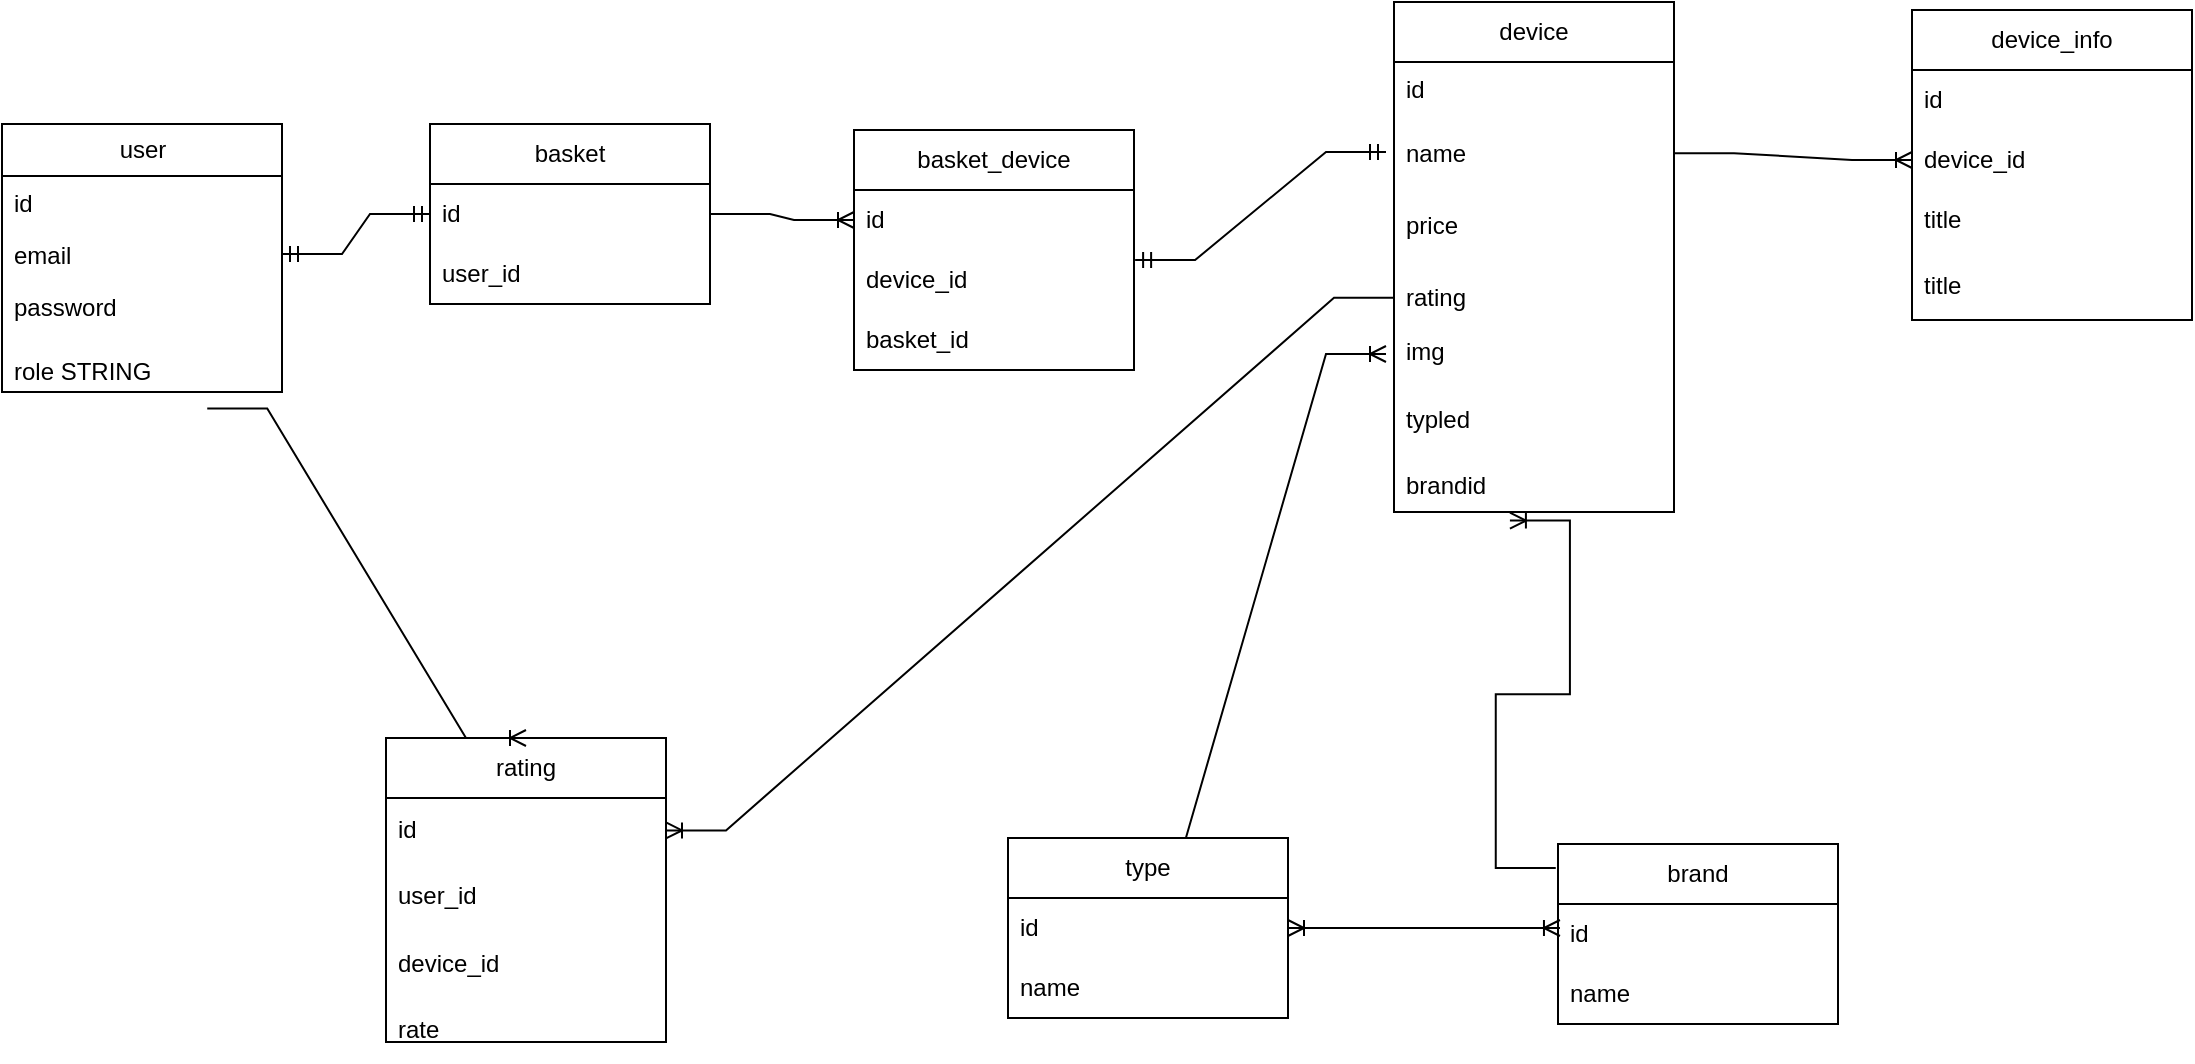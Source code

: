 <mxfile version="24.6.2" type="device">
  <diagram name="Страница — 1" id="LIYZiBhB4F2YpBklJ-vl">
    <mxGraphModel dx="654" dy="774" grid="0" gridSize="10" guides="1" tooltips="1" connect="1" arrows="1" fold="1" page="1" pageScale="1" pageWidth="827" pageHeight="1169" math="0" shadow="0">
      <root>
        <mxCell id="0" />
        <mxCell id="1" parent="0" />
        <mxCell id="ZX35pbUX5DgEbcpADl0Y-1" value="user" style="swimlane;fontStyle=0;childLayout=stackLayout;horizontal=1;startSize=26;fillColor=none;horizontalStack=0;resizeParent=1;resizeParentMax=0;resizeLast=0;collapsible=1;marginBottom=0;html=1;" vertex="1" parent="1">
          <mxGeometry x="90" y="100" width="140" height="134" as="geometry" />
        </mxCell>
        <mxCell id="ZX35pbUX5DgEbcpADl0Y-2" value="id" style="text;strokeColor=none;fillColor=none;align=left;verticalAlign=top;spacingLeft=4;spacingRight=4;overflow=hidden;rotatable=0;points=[[0,0.5],[1,0.5]];portConstraint=eastwest;whiteSpace=wrap;html=1;" vertex="1" parent="ZX35pbUX5DgEbcpADl0Y-1">
          <mxGeometry y="26" width="140" height="26" as="geometry" />
        </mxCell>
        <mxCell id="ZX35pbUX5DgEbcpADl0Y-3" value="email" style="text;strokeColor=none;fillColor=none;align=left;verticalAlign=top;spacingLeft=4;spacingRight=4;overflow=hidden;rotatable=0;points=[[0,0.5],[1,0.5]];portConstraint=eastwest;whiteSpace=wrap;html=1;" vertex="1" parent="ZX35pbUX5DgEbcpADl0Y-1">
          <mxGeometry y="52" width="140" height="26" as="geometry" />
        </mxCell>
        <mxCell id="ZX35pbUX5DgEbcpADl0Y-4" value="password" style="text;strokeColor=none;fillColor=none;align=left;verticalAlign=top;spacingLeft=4;spacingRight=4;overflow=hidden;rotatable=0;points=[[0,0.5],[1,0.5]];portConstraint=eastwest;whiteSpace=wrap;html=1;" vertex="1" parent="ZX35pbUX5DgEbcpADl0Y-1">
          <mxGeometry y="78" width="140" height="56" as="geometry" />
        </mxCell>
        <mxCell id="ZX35pbUX5DgEbcpADl0Y-14" value="role STRING" style="text;strokeColor=none;fillColor=none;align=left;verticalAlign=top;spacingLeft=4;spacingRight=4;overflow=hidden;rotatable=0;points=[[0,0.5],[1,0.5]];portConstraint=eastwest;whiteSpace=wrap;html=1;" vertex="1" parent="1">
          <mxGeometry x="90" y="210" width="140" height="32" as="geometry" />
        </mxCell>
        <mxCell id="ZX35pbUX5DgEbcpADl0Y-23" value="basket" style="swimlane;fontStyle=0;childLayout=stackLayout;horizontal=1;startSize=30;horizontalStack=0;resizeParent=1;resizeParentMax=0;resizeLast=0;collapsible=1;marginBottom=0;whiteSpace=wrap;html=1;" vertex="1" parent="1">
          <mxGeometry x="304" y="100" width="140" height="90" as="geometry" />
        </mxCell>
        <mxCell id="ZX35pbUX5DgEbcpADl0Y-24" value="id" style="text;strokeColor=none;fillColor=none;align=left;verticalAlign=middle;spacingLeft=4;spacingRight=4;overflow=hidden;points=[[0,0.5],[1,0.5]];portConstraint=eastwest;rotatable=0;whiteSpace=wrap;html=1;" vertex="1" parent="ZX35pbUX5DgEbcpADl0Y-23">
          <mxGeometry y="30" width="140" height="30" as="geometry" />
        </mxCell>
        <mxCell id="ZX35pbUX5DgEbcpADl0Y-25" value="user_id" style="text;strokeColor=none;fillColor=none;align=left;verticalAlign=middle;spacingLeft=4;spacingRight=4;overflow=hidden;points=[[0,0.5],[1,0.5]];portConstraint=eastwest;rotatable=0;whiteSpace=wrap;html=1;" vertex="1" parent="ZX35pbUX5DgEbcpADl0Y-23">
          <mxGeometry y="60" width="140" height="30" as="geometry" />
        </mxCell>
        <mxCell id="ZX35pbUX5DgEbcpADl0Y-27" value="basket_device" style="swimlane;fontStyle=0;childLayout=stackLayout;horizontal=1;startSize=30;horizontalStack=0;resizeParent=1;resizeParentMax=0;resizeLast=0;collapsible=1;marginBottom=0;whiteSpace=wrap;html=1;" vertex="1" parent="1">
          <mxGeometry x="516" y="103" width="140" height="120" as="geometry" />
        </mxCell>
        <mxCell id="ZX35pbUX5DgEbcpADl0Y-28" value="id" style="text;strokeColor=none;fillColor=none;align=left;verticalAlign=middle;spacingLeft=4;spacingRight=4;overflow=hidden;points=[[0,0.5],[1,0.5]];portConstraint=eastwest;rotatable=0;whiteSpace=wrap;html=1;" vertex="1" parent="ZX35pbUX5DgEbcpADl0Y-27">
          <mxGeometry y="30" width="140" height="30" as="geometry" />
        </mxCell>
        <mxCell id="ZX35pbUX5DgEbcpADl0Y-29" value="device_id" style="text;strokeColor=none;fillColor=none;align=left;verticalAlign=middle;spacingLeft=4;spacingRight=4;overflow=hidden;points=[[0,0.5],[1,0.5]];portConstraint=eastwest;rotatable=0;whiteSpace=wrap;html=1;" vertex="1" parent="ZX35pbUX5DgEbcpADl0Y-27">
          <mxGeometry y="60" width="140" height="30" as="geometry" />
        </mxCell>
        <mxCell id="ZX35pbUX5DgEbcpADl0Y-30" value="basket_id" style="text;strokeColor=none;fillColor=none;align=left;verticalAlign=middle;spacingLeft=4;spacingRight=4;overflow=hidden;points=[[0,0.5],[1,0.5]];portConstraint=eastwest;rotatable=0;whiteSpace=wrap;html=1;" vertex="1" parent="ZX35pbUX5DgEbcpADl0Y-27">
          <mxGeometry y="90" width="140" height="30" as="geometry" />
        </mxCell>
        <mxCell id="ZX35pbUX5DgEbcpADl0Y-42" value="" style="group" vertex="1" connectable="0" parent="1">
          <mxGeometry x="786" y="39" width="140" height="292" as="geometry" />
        </mxCell>
        <mxCell id="ZX35pbUX5DgEbcpADl0Y-37" value="img" style="text;strokeColor=none;fillColor=none;align=left;verticalAlign=middle;spacingLeft=4;spacingRight=4;overflow=hidden;points=[[0,0.5],[1,0.5]];portConstraint=eastwest;rotatable=0;whiteSpace=wrap;html=1;" vertex="1" parent="ZX35pbUX5DgEbcpADl0Y-42">
          <mxGeometry y="158.84" width="140" height="33.29" as="geometry" />
        </mxCell>
        <mxCell id="ZX35pbUX5DgEbcpADl0Y-31" value="device" style="swimlane;fontStyle=0;childLayout=stackLayout;horizontal=1;startSize=30;horizontalStack=0;resizeParent=1;resizeParentMax=0;resizeLast=0;collapsible=1;marginBottom=0;whiteSpace=wrap;html=1;container=0;" vertex="1" parent="ZX35pbUX5DgEbcpADl0Y-42">
          <mxGeometry width="140" height="255" as="geometry" />
        </mxCell>
        <mxCell id="ZX35pbUX5DgEbcpADl0Y-35" value="rating" style="text;strokeColor=none;fillColor=none;align=left;verticalAlign=middle;spacingLeft=4;spacingRight=4;overflow=hidden;points=[[0,0.5],[1,0.5]];portConstraint=eastwest;rotatable=0;whiteSpace=wrap;html=1;" vertex="1" parent="ZX35pbUX5DgEbcpADl0Y-42">
          <mxGeometry y="131.257" width="140" height="33.29" as="geometry" />
        </mxCell>
        <mxCell id="ZX35pbUX5DgEbcpADl0Y-39" value="typled" style="text;strokeColor=none;fillColor=none;align=left;verticalAlign=middle;spacingLeft=4;spacingRight=4;overflow=hidden;points=[[0,0.5],[1,0.5]];portConstraint=eastwest;rotatable=0;whiteSpace=wrap;html=1;" vertex="1" parent="ZX35pbUX5DgEbcpADl0Y-42">
          <mxGeometry y="192.13" width="140" height="33.29" as="geometry" />
        </mxCell>
        <mxCell id="ZX35pbUX5DgEbcpADl0Y-40" value="brandid" style="text;strokeColor=none;fillColor=none;align=left;verticalAlign=middle;spacingLeft=4;spacingRight=4;overflow=hidden;points=[[0,0.5],[1,0.5]];portConstraint=eastwest;rotatable=0;whiteSpace=wrap;html=1;" vertex="1" parent="ZX35pbUX5DgEbcpADl0Y-42">
          <mxGeometry y="225.42" width="140" height="33.29" as="geometry" />
        </mxCell>
        <mxCell id="ZX35pbUX5DgEbcpADl0Y-32" value="id" style="text;strokeColor=none;fillColor=none;align=left;verticalAlign=middle;spacingLeft=4;spacingRight=4;overflow=hidden;points=[[0,0.5],[1,0.5]];portConstraint=eastwest;rotatable=0;whiteSpace=wrap;html=1;container=0;" vertex="1" parent="ZX35pbUX5DgEbcpADl0Y-42">
          <mxGeometry y="28.534" width="140" height="31.388" as="geometry" />
        </mxCell>
        <mxCell id="ZX35pbUX5DgEbcpADl0Y-33" value="name" style="text;strokeColor=none;fillColor=none;align=left;verticalAlign=middle;spacingLeft=4;spacingRight=4;overflow=hidden;points=[[0,0.5],[1,0.5]];portConstraint=eastwest;rotatable=0;whiteSpace=wrap;html=1;container=0;" vertex="1" parent="ZX35pbUX5DgEbcpADl0Y-42">
          <mxGeometry y="59.922" width="140" height="31.388" as="geometry" />
        </mxCell>
        <mxCell id="ZX35pbUX5DgEbcpADl0Y-34" value="price" style="text;strokeColor=none;fillColor=none;align=left;verticalAlign=middle;spacingLeft=4;spacingRight=4;overflow=hidden;points=[[0,0.5],[1,0.5]];portConstraint=eastwest;rotatable=0;whiteSpace=wrap;html=1;container=0;" vertex="1" parent="ZX35pbUX5DgEbcpADl0Y-42">
          <mxGeometry y="91.309" width="140" height="40.899" as="geometry" />
        </mxCell>
        <mxCell id="ZX35pbUX5DgEbcpADl0Y-50" value="" style="group" vertex="1" connectable="0" parent="1">
          <mxGeometry x="1045" y="43" width="140" height="150" as="geometry" />
        </mxCell>
        <mxCell id="ZX35pbUX5DgEbcpADl0Y-45" value="device_info" style="swimlane;fontStyle=0;childLayout=stackLayout;horizontal=1;startSize=30;horizontalStack=0;resizeParent=1;resizeParentMax=0;resizeLast=0;collapsible=1;marginBottom=0;whiteSpace=wrap;html=1;" vertex="1" parent="ZX35pbUX5DgEbcpADl0Y-50">
          <mxGeometry width="140" height="155" as="geometry" />
        </mxCell>
        <mxCell id="ZX35pbUX5DgEbcpADl0Y-46" value="id" style="text;strokeColor=none;fillColor=none;align=left;verticalAlign=middle;spacingLeft=4;spacingRight=4;overflow=hidden;points=[[0,0.5],[1,0.5]];portConstraint=eastwest;rotatable=0;whiteSpace=wrap;html=1;" vertex="1" parent="ZX35pbUX5DgEbcpADl0Y-45">
          <mxGeometry y="30" width="140" height="30" as="geometry" />
        </mxCell>
        <mxCell id="ZX35pbUX5DgEbcpADl0Y-47" value="device_id" style="text;strokeColor=none;fillColor=none;align=left;verticalAlign=middle;spacingLeft=4;spacingRight=4;overflow=hidden;points=[[0,0.5],[1,0.5]];portConstraint=eastwest;rotatable=0;whiteSpace=wrap;html=1;" vertex="1" parent="ZX35pbUX5DgEbcpADl0Y-45">
          <mxGeometry y="60" width="140" height="30" as="geometry" />
        </mxCell>
        <mxCell id="ZX35pbUX5DgEbcpADl0Y-49" value="title&lt;span style=&quot;color: rgba(0, 0, 0, 0); font-family: monospace; font-size: 0px; text-wrap: nowrap;&quot;&gt;%3CmxGraphModel%3E%3Croot%3E%3CmxCell%20id%3D%220%22%2F%3E%3CmxCell%20id%3D%221%22%20parent%3D%220%22%2F%3E%3CmxCell%20id%3D%222%22%20value%3D%22price%22%20style%3D%22text%3BstrokeColor%3Dnone%3BfillColor%3Dnone%3Balign%3Dleft%3BverticalAlign%3Dmiddle%3BspacingLeft%3D4%3BspacingRight%3D4%3Boverflow%3Dhidden%3Bpoints%3D%5B%5B0%2C0.5%5D%2C%5B1%2C0.5%5D%5D%3BportConstraint%3Deastwest%3Brotatable%3D0%3BwhiteSpace%3Dwrap%3Bhtml%3D1%3B%22%20vertex%3D%221%22%20parent%3D%221%22%3E%3CmxGeometry%20x%3D%22748%22%20y%3D%22190%22%20width%3D%22140%22%20height%3D%2235%22%20as%3D%22geometry%22%2F%3E%3C%2FmxCell%3E%3C%2Froot%3E%3C%2FmxGraphModel%3E&lt;/span&gt;" style="text;strokeColor=none;fillColor=none;align=left;verticalAlign=middle;spacingLeft=4;spacingRight=4;overflow=hidden;points=[[0,0.5],[1,0.5]];portConstraint=eastwest;rotatable=0;whiteSpace=wrap;html=1;" vertex="1" parent="ZX35pbUX5DgEbcpADl0Y-45">
          <mxGeometry y="90" width="140" height="30" as="geometry" />
        </mxCell>
        <mxCell id="ZX35pbUX5DgEbcpADl0Y-48" value="title&lt;span style=&quot;color: rgba(0, 0, 0, 0); font-family: monospace; font-size: 0px; text-wrap: nowrap;&quot;&gt;%3CmxGraphModel%3E%3Croot%3E%3CmxCell%20id%3D%220%22%2F%3E%3CmxCell%20id%3D%221%22%20parent%3D%220%22%2F%3E%3CmxCell%20id%3D%222%22%20value%3D%22price%22%20style%3D%22text%3BstrokeColor%3Dnone%3BfillColor%3Dnone%3Balign%3Dleft%3BverticalAlign%3Dmiddle%3BspacingLeft%3D4%3BspacingRight%3D4%3Boverflow%3Dhidden%3Bpoints%3D%5B%5B0%2C0.5%5D%2C%5B1%2C0.5%5D%5D%3BportConstraint%3Deastwest%3Brotatable%3D0%3BwhiteSpace%3Dwrap%3Bhtml%3D1%3B%22%20vertex%3D%221%22%20parent%3D%221%22%3E%3CmxGeometry%20x%3D%22748%22%20y%3D%22190%22%20width%3D%22140%22%20height%3D%2235%22%20as%3D%22geometry%22%2F%3E%3C%2FmxCell%3E%3C%2Froot%3E%3C%2FmxGraphModel%3E&lt;/span&gt;" style="text;strokeColor=none;fillColor=none;align=left;verticalAlign=middle;spacingLeft=4;spacingRight=4;overflow=hidden;points=[[0,0.5],[1,0.5]];portConstraint=eastwest;rotatable=0;whiteSpace=wrap;html=1;" vertex="1" parent="ZX35pbUX5DgEbcpADl0Y-45">
          <mxGeometry y="120" width="140" height="35" as="geometry" />
        </mxCell>
        <mxCell id="ZX35pbUX5DgEbcpADl0Y-51" value="type" style="swimlane;fontStyle=0;childLayout=stackLayout;horizontal=1;startSize=30;horizontalStack=0;resizeParent=1;resizeParentMax=0;resizeLast=0;collapsible=1;marginBottom=0;whiteSpace=wrap;html=1;" vertex="1" parent="1">
          <mxGeometry x="593" y="457" width="140" height="90" as="geometry" />
        </mxCell>
        <mxCell id="ZX35pbUX5DgEbcpADl0Y-52" value="id" style="text;strokeColor=none;fillColor=none;align=left;verticalAlign=middle;spacingLeft=4;spacingRight=4;overflow=hidden;points=[[0,0.5],[1,0.5]];portConstraint=eastwest;rotatable=0;whiteSpace=wrap;html=1;" vertex="1" parent="ZX35pbUX5DgEbcpADl0Y-51">
          <mxGeometry y="30" width="140" height="30" as="geometry" />
        </mxCell>
        <mxCell id="ZX35pbUX5DgEbcpADl0Y-53" value="name" style="text;strokeColor=none;fillColor=none;align=left;verticalAlign=middle;spacingLeft=4;spacingRight=4;overflow=hidden;points=[[0,0.5],[1,0.5]];portConstraint=eastwest;rotatable=0;whiteSpace=wrap;html=1;" vertex="1" parent="ZX35pbUX5DgEbcpADl0Y-51">
          <mxGeometry y="60" width="140" height="30" as="geometry" />
        </mxCell>
        <mxCell id="ZX35pbUX5DgEbcpADl0Y-55" value="brand" style="swimlane;fontStyle=0;childLayout=stackLayout;horizontal=1;startSize=30;horizontalStack=0;resizeParent=1;resizeParentMax=0;resizeLast=0;collapsible=1;marginBottom=0;whiteSpace=wrap;html=1;" vertex="1" parent="1">
          <mxGeometry x="868" y="460" width="140" height="90" as="geometry" />
        </mxCell>
        <mxCell id="ZX35pbUX5DgEbcpADl0Y-56" value="id" style="text;strokeColor=none;fillColor=none;align=left;verticalAlign=middle;spacingLeft=4;spacingRight=4;overflow=hidden;points=[[0,0.5],[1,0.5]];portConstraint=eastwest;rotatable=0;whiteSpace=wrap;html=1;" vertex="1" parent="ZX35pbUX5DgEbcpADl0Y-55">
          <mxGeometry y="30" width="140" height="30" as="geometry" />
        </mxCell>
        <mxCell id="ZX35pbUX5DgEbcpADl0Y-57" value="name" style="text;strokeColor=none;fillColor=none;align=left;verticalAlign=middle;spacingLeft=4;spacingRight=4;overflow=hidden;points=[[0,0.5],[1,0.5]];portConstraint=eastwest;rotatable=0;whiteSpace=wrap;html=1;" vertex="1" parent="ZX35pbUX5DgEbcpADl0Y-55">
          <mxGeometry y="60" width="140" height="30" as="geometry" />
        </mxCell>
        <mxCell id="ZX35pbUX5DgEbcpADl0Y-59" value="rating" style="swimlane;fontStyle=0;childLayout=stackLayout;horizontal=1;startSize=30;horizontalStack=0;resizeParent=1;resizeParentMax=0;resizeLast=0;collapsible=1;marginBottom=0;whiteSpace=wrap;html=1;container=0;" vertex="1" parent="1">
          <mxGeometry x="282" y="407" width="140" height="152" as="geometry" />
        </mxCell>
        <mxCell id="ZX35pbUX5DgEbcpADl0Y-63" value="rate" style="text;strokeColor=none;fillColor=none;align=left;verticalAlign=middle;spacingLeft=4;spacingRight=4;overflow=hidden;points=[[0,0.5],[1,0.5]];portConstraint=eastwest;rotatable=0;whiteSpace=wrap;html=1;container=0;" vertex="1" parent="1">
          <mxGeometry x="282" y="536.548" width="140" height="32.387" as="geometry" />
        </mxCell>
        <mxCell id="ZX35pbUX5DgEbcpADl0Y-60" value="id" style="text;strokeColor=none;fillColor=none;align=left;verticalAlign=middle;spacingLeft=4;spacingRight=4;overflow=hidden;points=[[0,0.5],[1,0.5]];portConstraint=eastwest;rotatable=0;whiteSpace=wrap;html=1;container=0;" vertex="1" parent="1">
          <mxGeometry x="282" y="437" width="140" height="32.387" as="geometry" />
        </mxCell>
        <mxCell id="ZX35pbUX5DgEbcpADl0Y-61" value="user_id" style="text;strokeColor=none;fillColor=none;align=left;verticalAlign=middle;spacingLeft=4;spacingRight=4;overflow=hidden;points=[[0,0.5],[1,0.5]];portConstraint=eastwest;rotatable=0;whiteSpace=wrap;html=1;container=0;" vertex="1" parent="1">
          <mxGeometry x="282" y="469.387" width="140" height="32.387" as="geometry" />
        </mxCell>
        <mxCell id="ZX35pbUX5DgEbcpADl0Y-62" value="device_id" style="text;strokeColor=none;fillColor=none;align=left;verticalAlign=middle;spacingLeft=4;spacingRight=4;overflow=hidden;points=[[0,0.5],[1,0.5]];portConstraint=eastwest;rotatable=0;whiteSpace=wrap;html=1;container=0;" vertex="1" parent="1">
          <mxGeometry x="282" y="501.77" width="140" height="37.23" as="geometry" />
        </mxCell>
        <mxCell id="ZX35pbUX5DgEbcpADl0Y-65" value="" style="edgeStyle=entityRelationEdgeStyle;fontSize=12;html=1;endArrow=ERmandOne;startArrow=ERmandOne;rounded=0;exitX=1;exitY=0.5;exitDx=0;exitDy=0;entryX=0;entryY=0.5;entryDx=0;entryDy=0;" edge="1" parent="1" source="ZX35pbUX5DgEbcpADl0Y-3" target="ZX35pbUX5DgEbcpADl0Y-24">
          <mxGeometry width="100" height="100" relative="1" as="geometry">
            <mxPoint x="220" y="234" as="sourcePoint" />
            <mxPoint x="320" y="134" as="targetPoint" />
          </mxGeometry>
        </mxCell>
        <mxCell id="ZX35pbUX5DgEbcpADl0Y-66" value="" style="edgeStyle=entityRelationEdgeStyle;fontSize=12;html=1;endArrow=ERoneToMany;rounded=0;exitX=1;exitY=0.5;exitDx=0;exitDy=0;entryX=0;entryY=0.5;entryDx=0;entryDy=0;" edge="1" parent="1" source="ZX35pbUX5DgEbcpADl0Y-24" target="ZX35pbUX5DgEbcpADl0Y-28">
          <mxGeometry width="100" height="100" relative="1" as="geometry">
            <mxPoint x="422" y="244" as="sourcePoint" />
            <mxPoint x="522" y="144" as="targetPoint" />
          </mxGeometry>
        </mxCell>
        <mxCell id="ZX35pbUX5DgEbcpADl0Y-67" value="" style="edgeStyle=entityRelationEdgeStyle;fontSize=12;html=1;endArrow=ERmandOne;startArrow=ERmandOne;rounded=0;exitX=1.004;exitY=0.167;exitDx=0;exitDy=0;exitPerimeter=0;" edge="1" parent="1" source="ZX35pbUX5DgEbcpADl0Y-29">
          <mxGeometry width="100" height="100" relative="1" as="geometry">
            <mxPoint x="694" y="220" as="sourcePoint" />
            <mxPoint x="782" y="114" as="targetPoint" />
          </mxGeometry>
        </mxCell>
        <mxCell id="ZX35pbUX5DgEbcpADl0Y-68" value="" style="edgeStyle=entityRelationEdgeStyle;fontSize=12;html=1;endArrow=ERoneToMany;rounded=0;exitX=1;exitY=0.5;exitDx=0;exitDy=0;entryX=0;entryY=0.5;entryDx=0;entryDy=0;" edge="1" parent="1" source="ZX35pbUX5DgEbcpADl0Y-33" target="ZX35pbUX5DgEbcpADl0Y-47">
          <mxGeometry width="100" height="100" relative="1" as="geometry">
            <mxPoint x="945" y="185" as="sourcePoint" />
            <mxPoint x="1045" y="85" as="targetPoint" />
            <Array as="points">
              <mxPoint x="1235" y="157" />
            </Array>
          </mxGeometry>
        </mxCell>
        <mxCell id="ZX35pbUX5DgEbcpADl0Y-70" value="" style="edgeStyle=entityRelationEdgeStyle;fontSize=12;html=1;endArrow=ERoneToMany;rounded=0;exitX=0.421;exitY=0;exitDx=0;exitDy=0;exitPerimeter=0;" edge="1" parent="1" source="ZX35pbUX5DgEbcpADl0Y-51">
          <mxGeometry width="100" height="100" relative="1" as="geometry">
            <mxPoint x="622" y="379" as="sourcePoint" />
            <mxPoint x="782" y="215" as="targetPoint" />
          </mxGeometry>
        </mxCell>
        <mxCell id="ZX35pbUX5DgEbcpADl0Y-72" value="" style="edgeStyle=entityRelationEdgeStyle;fontSize=12;html=1;endArrow=ERoneToMany;rounded=0;entryX=0.414;entryY=1.017;entryDx=0;entryDy=0;exitX=-0.008;exitY=0.133;exitDx=0;exitDy=0;exitPerimeter=0;entryPerimeter=0;" edge="1" parent="1" source="ZX35pbUX5DgEbcpADl0Y-55" target="ZX35pbUX5DgEbcpADl0Y-40">
          <mxGeometry width="100" height="100" relative="1" as="geometry">
            <mxPoint x="883" y="460" as="sourcePoint" />
            <mxPoint x="773" y="281" as="targetPoint" />
          </mxGeometry>
        </mxCell>
        <mxCell id="ZX35pbUX5DgEbcpADl0Y-73" value="" style="edgeStyle=entityRelationEdgeStyle;fontSize=12;html=1;endArrow=ERoneToMany;rounded=0;exitX=0;exitY=0.5;exitDx=0;exitDy=0;entryX=1;entryY=0.5;entryDx=0;entryDy=0;" edge="1" parent="1" source="ZX35pbUX5DgEbcpADl0Y-35" target="ZX35pbUX5DgEbcpADl0Y-60">
          <mxGeometry width="100" height="100" relative="1" as="geometry">
            <mxPoint x="531" y="357" as="sourcePoint" />
            <mxPoint x="631" y="257" as="targetPoint" />
          </mxGeometry>
        </mxCell>
        <mxCell id="ZX35pbUX5DgEbcpADl0Y-74" value="" style="edgeStyle=entityRelationEdgeStyle;fontSize=12;html=1;endArrow=ERoneToMany;rounded=0;exitX=0.733;exitY=1.009;exitDx=0;exitDy=0;entryX=0.5;entryY=0;entryDx=0;entryDy=0;exitPerimeter=0;" edge="1" parent="1" source="ZX35pbUX5DgEbcpADl0Y-14" target="ZX35pbUX5DgEbcpADl0Y-59">
          <mxGeometry width="100" height="100" relative="1" as="geometry">
            <mxPoint x="190" y="355" as="sourcePoint" />
            <mxPoint x="290" y="255" as="targetPoint" />
          </mxGeometry>
        </mxCell>
        <mxCell id="ZX35pbUX5DgEbcpADl0Y-75" value="" style="edgeStyle=entityRelationEdgeStyle;fontSize=12;html=1;endArrow=ERoneToMany;startArrow=ERoneToMany;rounded=0;exitX=1;exitY=0.5;exitDx=0;exitDy=0;entryX=0.007;entryY=0.4;entryDx=0;entryDy=0;entryPerimeter=0;" edge="1" parent="1" source="ZX35pbUX5DgEbcpADl0Y-52" target="ZX35pbUX5DgEbcpADl0Y-56">
          <mxGeometry width="100" height="100" relative="1" as="geometry">
            <mxPoint x="719.0" y="501.773" as="sourcePoint" />
            <mxPoint x="888.6" y="502.04" as="targetPoint" />
          </mxGeometry>
        </mxCell>
      </root>
    </mxGraphModel>
  </diagram>
</mxfile>
